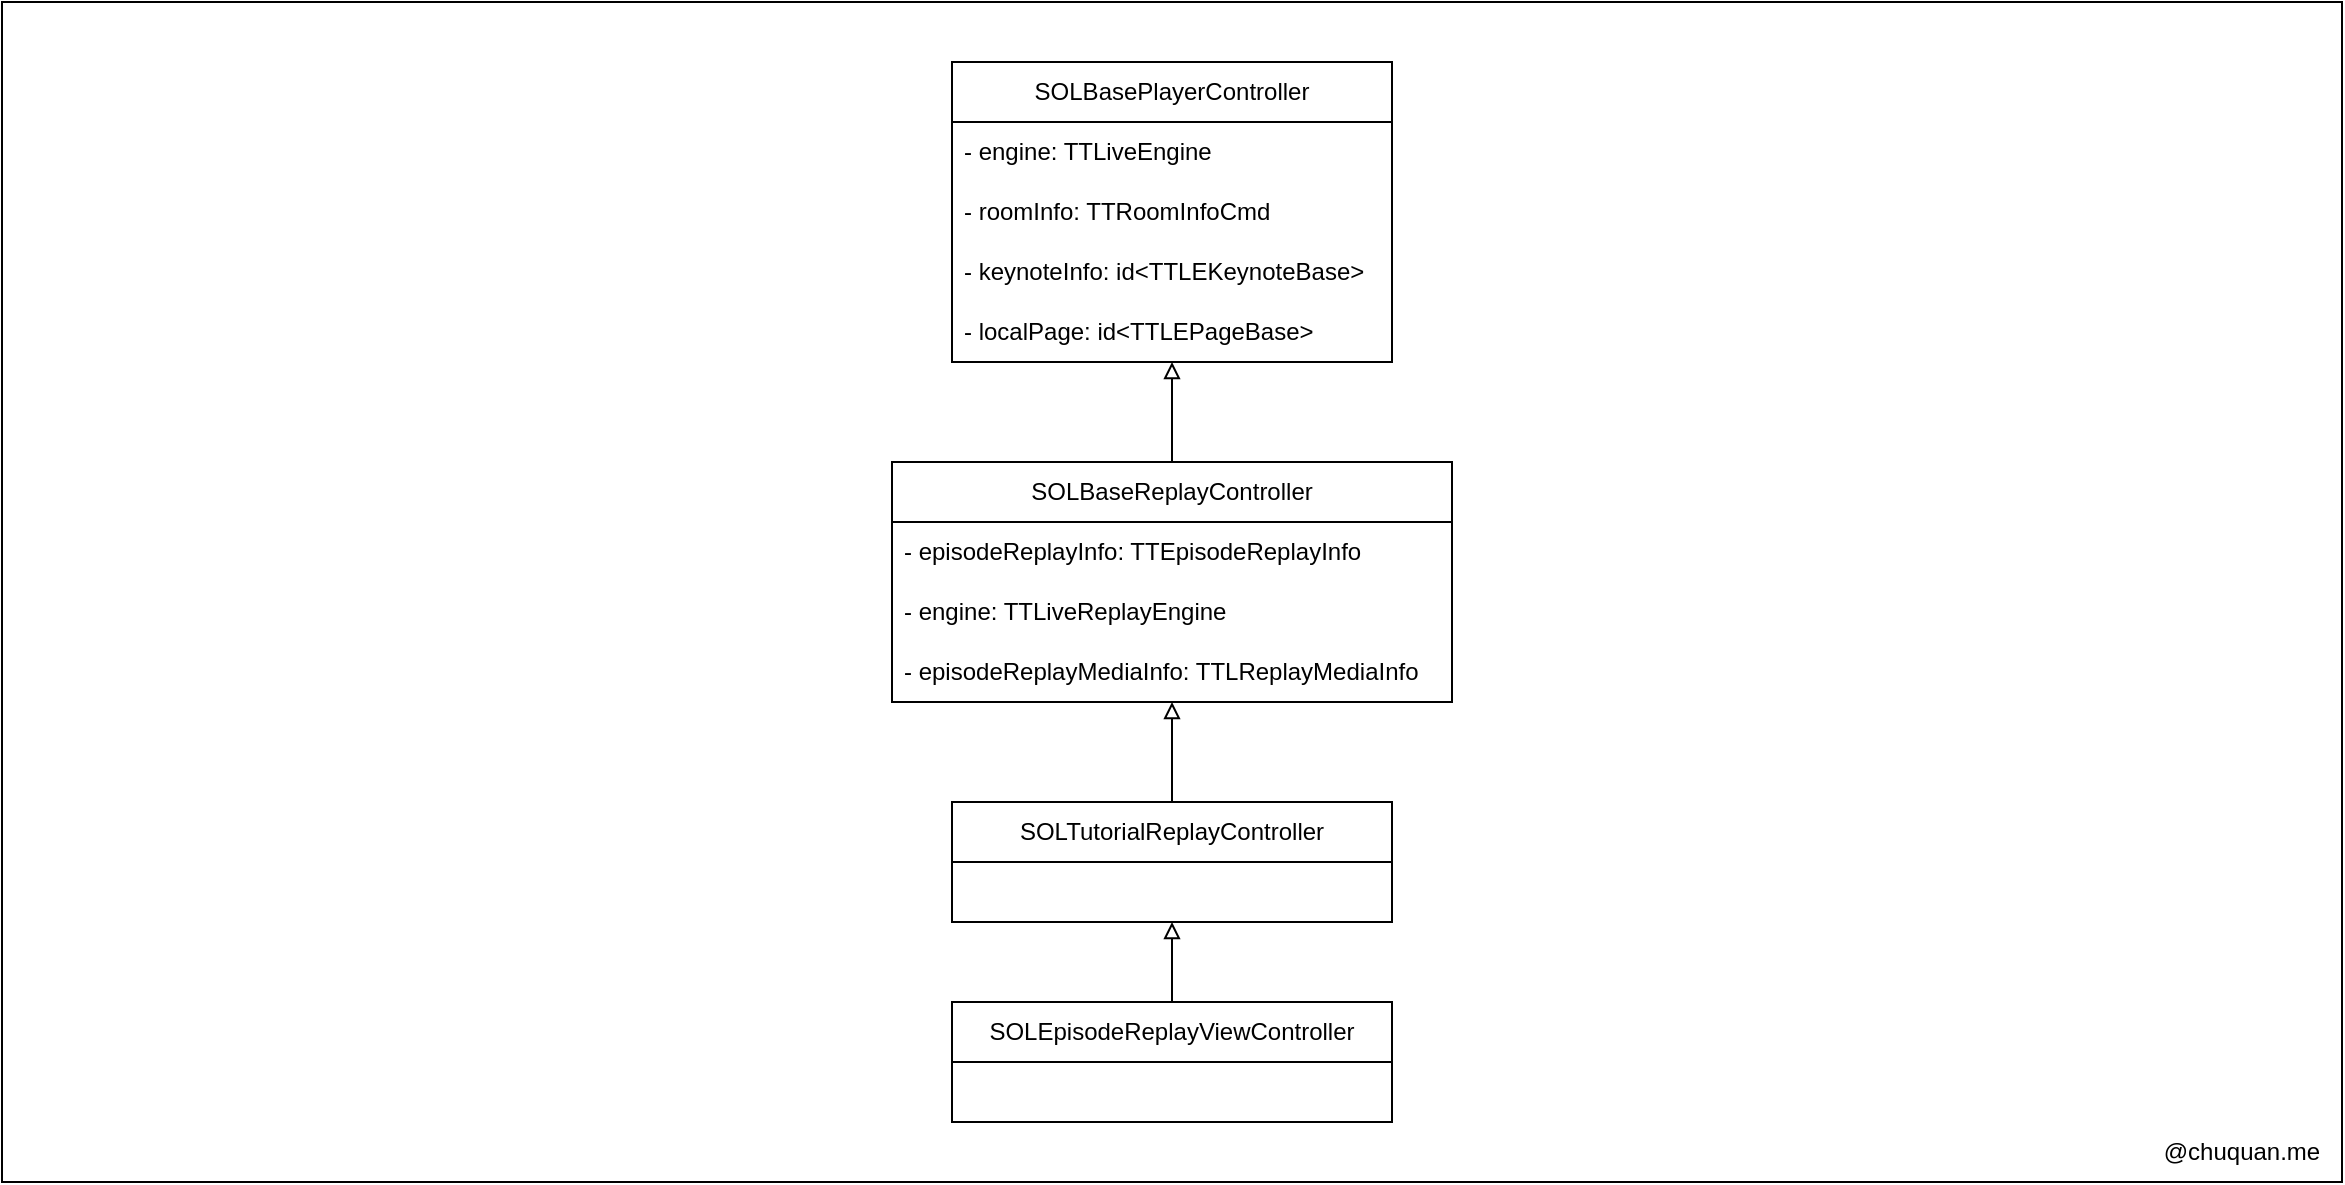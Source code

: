 <mxfile version="25.0.0">
  <diagram name="第 1 页" id="5m8_LA_F6-XBeVCyHke4">
    <mxGraphModel dx="2261" dy="761" grid="1" gridSize="10" guides="1" tooltips="1" connect="1" arrows="1" fold="1" page="1" pageScale="1" pageWidth="827" pageHeight="1169" math="0" shadow="0">
      <root>
        <mxCell id="0" />
        <mxCell id="1" parent="0" />
        <mxCell id="uC4ry1dEJNXP7z14yLf--20" value="" style="rounded=0;whiteSpace=wrap;html=1;fillColor=none;" vertex="1" parent="1">
          <mxGeometry x="-205" y="130" width="1170" height="590" as="geometry" />
        </mxCell>
        <mxCell id="uC4ry1dEJNXP7z14yLf--1" value="SOLBasePlayerController" style="swimlane;fontStyle=0;childLayout=stackLayout;horizontal=1;startSize=30;horizontalStack=0;resizeParent=1;resizeParentMax=0;resizeLast=0;collapsible=1;marginBottom=0;whiteSpace=wrap;html=1;" vertex="1" parent="1">
          <mxGeometry x="270" y="160" width="220" height="150" as="geometry" />
        </mxCell>
        <mxCell id="uC4ry1dEJNXP7z14yLf--2" value="- engine: TTLiveEngine" style="text;strokeColor=none;fillColor=none;align=left;verticalAlign=middle;spacingLeft=4;spacingRight=4;overflow=hidden;points=[[0,0.5],[1,0.5]];portConstraint=eastwest;rotatable=0;whiteSpace=wrap;html=1;" vertex="1" parent="uC4ry1dEJNXP7z14yLf--1">
          <mxGeometry y="30" width="220" height="30" as="geometry" />
        </mxCell>
        <mxCell id="uC4ry1dEJNXP7z14yLf--3" value="- roomInfo: TTRoomInfoCmd" style="text;strokeColor=none;fillColor=none;align=left;verticalAlign=middle;spacingLeft=4;spacingRight=4;overflow=hidden;points=[[0,0.5],[1,0.5]];portConstraint=eastwest;rotatable=0;whiteSpace=wrap;html=1;" vertex="1" parent="uC4ry1dEJNXP7z14yLf--1">
          <mxGeometry y="60" width="220" height="30" as="geometry" />
        </mxCell>
        <mxCell id="uC4ry1dEJNXP7z14yLf--4" value="- keynoteInfo: id&amp;lt;TTLEKeynoteBase&amp;gt;" style="text;strokeColor=none;fillColor=none;align=left;verticalAlign=middle;spacingLeft=4;spacingRight=4;overflow=hidden;points=[[0,0.5],[1,0.5]];portConstraint=eastwest;rotatable=0;whiteSpace=wrap;html=1;" vertex="1" parent="uC4ry1dEJNXP7z14yLf--1">
          <mxGeometry y="90" width="220" height="30" as="geometry" />
        </mxCell>
        <mxCell id="uC4ry1dEJNXP7z14yLf--5" value="- localPage: id&amp;lt;TTLEPageBase&amp;gt;" style="text;strokeColor=none;fillColor=none;align=left;verticalAlign=middle;spacingLeft=4;spacingRight=4;overflow=hidden;points=[[0,0.5],[1,0.5]];portConstraint=eastwest;rotatable=0;whiteSpace=wrap;html=1;" vertex="1" parent="uC4ry1dEJNXP7z14yLf--1">
          <mxGeometry y="120" width="220" height="30" as="geometry" />
        </mxCell>
        <mxCell id="uC4ry1dEJNXP7z14yLf--17" style="edgeStyle=orthogonalEdgeStyle;rounded=0;orthogonalLoop=1;jettySize=auto;html=1;endArrow=block;endFill=0;" edge="1" parent="1" source="uC4ry1dEJNXP7z14yLf--6" target="uC4ry1dEJNXP7z14yLf--1">
          <mxGeometry relative="1" as="geometry" />
        </mxCell>
        <mxCell id="uC4ry1dEJNXP7z14yLf--6" value="SOLBaseReplayController" style="swimlane;fontStyle=0;childLayout=stackLayout;horizontal=1;startSize=30;horizontalStack=0;resizeParent=1;resizeParentMax=0;resizeLast=0;collapsible=1;marginBottom=0;whiteSpace=wrap;html=1;" vertex="1" parent="1">
          <mxGeometry x="240" y="360" width="280" height="120" as="geometry" />
        </mxCell>
        <mxCell id="uC4ry1dEJNXP7z14yLf--7" value="- episodeReplayInfo: TTEpisodeReplayInfo" style="text;strokeColor=none;fillColor=none;align=left;verticalAlign=middle;spacingLeft=4;spacingRight=4;overflow=hidden;points=[[0,0.5],[1,0.5]];portConstraint=eastwest;rotatable=0;whiteSpace=wrap;html=1;" vertex="1" parent="uC4ry1dEJNXP7z14yLf--6">
          <mxGeometry y="30" width="280" height="30" as="geometry" />
        </mxCell>
        <mxCell id="uC4ry1dEJNXP7z14yLf--8" value="- engine: TTLiveReplayEngine" style="text;strokeColor=none;fillColor=none;align=left;verticalAlign=middle;spacingLeft=4;spacingRight=4;overflow=hidden;points=[[0,0.5],[1,0.5]];portConstraint=eastwest;rotatable=0;whiteSpace=wrap;html=1;" vertex="1" parent="uC4ry1dEJNXP7z14yLf--6">
          <mxGeometry y="60" width="280" height="30" as="geometry" />
        </mxCell>
        <mxCell id="uC4ry1dEJNXP7z14yLf--9" value="- episodeReplayMediaInfo: TTLReplayMediaInfo" style="text;strokeColor=none;fillColor=none;align=left;verticalAlign=middle;spacingLeft=4;spacingRight=4;overflow=hidden;points=[[0,0.5],[1,0.5]];portConstraint=eastwest;rotatable=0;whiteSpace=wrap;html=1;" vertex="1" parent="uC4ry1dEJNXP7z14yLf--6">
          <mxGeometry y="90" width="280" height="30" as="geometry" />
        </mxCell>
        <mxCell id="uC4ry1dEJNXP7z14yLf--18" style="edgeStyle=orthogonalEdgeStyle;rounded=0;orthogonalLoop=1;jettySize=auto;html=1;endArrow=block;endFill=0;" edge="1" parent="1" source="uC4ry1dEJNXP7z14yLf--11" target="uC4ry1dEJNXP7z14yLf--6">
          <mxGeometry relative="1" as="geometry" />
        </mxCell>
        <mxCell id="uC4ry1dEJNXP7z14yLf--11" value="SOLTutorialReplayController" style="swimlane;fontStyle=0;childLayout=stackLayout;horizontal=1;startSize=30;horizontalStack=0;resizeParent=1;resizeParentMax=0;resizeLast=0;collapsible=1;marginBottom=0;whiteSpace=wrap;html=1;" vertex="1" parent="1">
          <mxGeometry x="270" y="530" width="220" height="60" as="geometry" />
        </mxCell>
        <mxCell id="uC4ry1dEJNXP7z14yLf--19" style="edgeStyle=orthogonalEdgeStyle;rounded=0;orthogonalLoop=1;jettySize=auto;html=1;endArrow=block;endFill=0;" edge="1" parent="1" source="uC4ry1dEJNXP7z14yLf--16" target="uC4ry1dEJNXP7z14yLf--11">
          <mxGeometry relative="1" as="geometry" />
        </mxCell>
        <mxCell id="uC4ry1dEJNXP7z14yLf--16" value="SOLEpisodeReplayViewController" style="swimlane;fontStyle=0;childLayout=stackLayout;horizontal=1;startSize=30;horizontalStack=0;resizeParent=1;resizeParentMax=0;resizeLast=0;collapsible=1;marginBottom=0;whiteSpace=wrap;html=1;" vertex="1" parent="1">
          <mxGeometry x="270" y="630" width="220" height="60" as="geometry" />
        </mxCell>
        <mxCell id="uC4ry1dEJNXP7z14yLf--21" value="@chuquan.me" style="text;html=1;align=center;verticalAlign=middle;whiteSpace=wrap;rounded=0;" vertex="1" parent="1">
          <mxGeometry x="865" y="690" width="100" height="30" as="geometry" />
        </mxCell>
      </root>
    </mxGraphModel>
  </diagram>
</mxfile>
